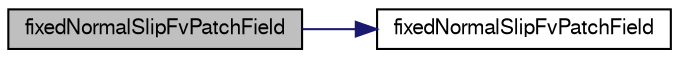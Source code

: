digraph "fixedNormalSlipFvPatchField"
{
  bgcolor="transparent";
  edge [fontname="FreeSans",fontsize="10",labelfontname="FreeSans",labelfontsize="10"];
  node [fontname="FreeSans",fontsize="10",shape=record];
  rankdir="LR";
  Node7 [label="fixedNormalSlipFvPatchField",height=0.2,width=0.4,color="black", fillcolor="grey75", style="filled", fontcolor="black"];
  Node7 -> Node8 [color="midnightblue",fontsize="10",style="solid",fontname="FreeSans"];
  Node8 [label="fixedNormalSlipFvPatchField",height=0.2,width=0.4,color="black",URL="$a22118.html#a3ad07449b2cfb474f17e1d56b7cda537",tooltip="Construct from patch and internal field. "];
}
